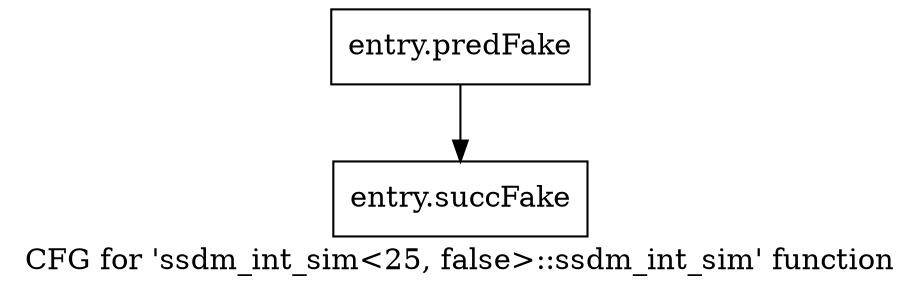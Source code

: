 digraph "CFG for 'ssdm_int_sim\<25, false\>::ssdm_int_sim' function" {
	label="CFG for 'ssdm_int_sim\<25, false\>::ssdm_int_sim' function";

	Node0x3c31800 [shape=record,filename="",linenumber="",label="{entry.predFake}"];
	Node0x3c31800 -> Node0x3e9c380[ callList="" memoryops="" filename="/tools/Xilinx/Vitis_HLS/2022.1/include/ap_common.h" execusionnum="96"];
	Node0x3e9c380 [shape=record,filename="/tools/Xilinx/Vitis_HLS/2022.1/include/ap_common.h",linenumber="705",label="{entry.succFake}"];
}
